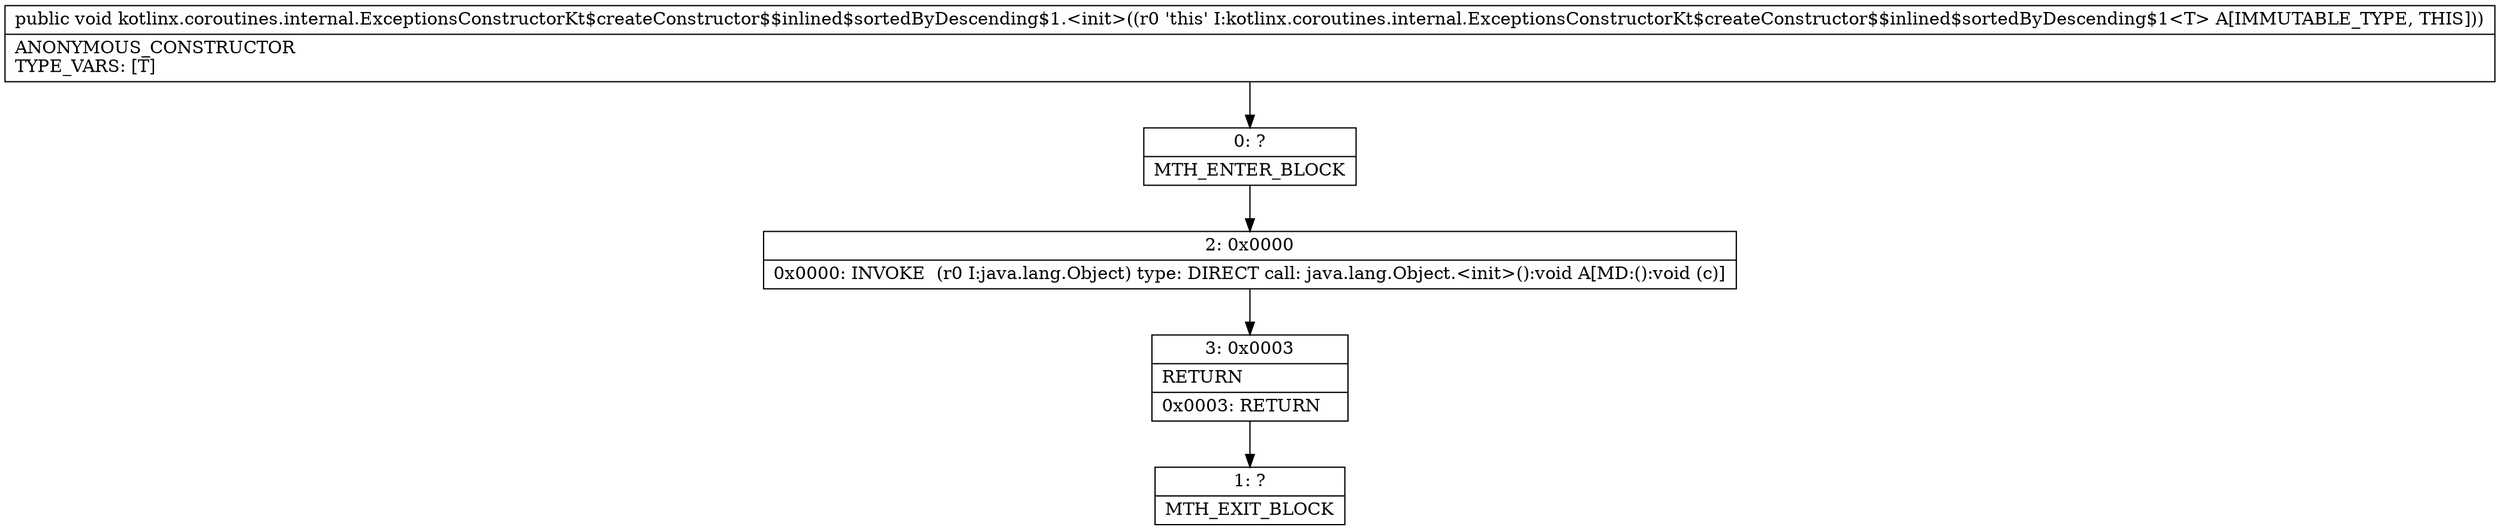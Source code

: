 digraph "CFG forkotlinx.coroutines.internal.ExceptionsConstructorKt$createConstructor$$inlined$sortedByDescending$1.\<init\>()V" {
Node_0 [shape=record,label="{0\:\ ?|MTH_ENTER_BLOCK\l}"];
Node_2 [shape=record,label="{2\:\ 0x0000|0x0000: INVOKE  (r0 I:java.lang.Object) type: DIRECT call: java.lang.Object.\<init\>():void A[MD:():void (c)]\l}"];
Node_3 [shape=record,label="{3\:\ 0x0003|RETURN\l|0x0003: RETURN   \l}"];
Node_1 [shape=record,label="{1\:\ ?|MTH_EXIT_BLOCK\l}"];
MethodNode[shape=record,label="{public void kotlinx.coroutines.internal.ExceptionsConstructorKt$createConstructor$$inlined$sortedByDescending$1.\<init\>((r0 'this' I:kotlinx.coroutines.internal.ExceptionsConstructorKt$createConstructor$$inlined$sortedByDescending$1\<T\> A[IMMUTABLE_TYPE, THIS]))  | ANONYMOUS_CONSTRUCTOR\lTYPE_VARS: [T]\l}"];
MethodNode -> Node_0;Node_0 -> Node_2;
Node_2 -> Node_3;
Node_3 -> Node_1;
}

